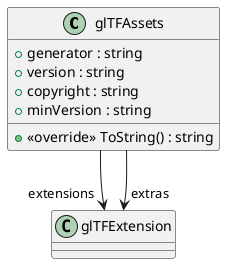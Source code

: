 @startuml
class glTFAssets {
    + generator : string
    + version : string
    + copyright : string
    + minVersion : string
    + <<override>> ToString() : string
}
glTFAssets --> "extensions" glTFExtension
glTFAssets --> "extras" glTFExtension
@enduml
